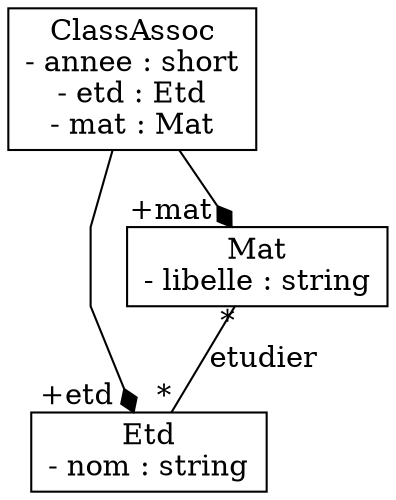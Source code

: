 # generated from C:/Program Files (x86)/umbrello/share/apps/umbrello/layouts/class-export.desktop
digraph G {
	graph [splines=polyline,rankdir=TB,outputorder=nodesfirst,ranksep=0.5,nodesep=0.5];
"Qb7XI3Q2cHlS" [shape=box,label="Etd\n- nom : string",width="1.13889",height="0.513889"];
"yedv54eo4O4w" [shape=box,label="Mat\n- libelle : string",width="1.25",height="0.513889"];
"L0Ty9oopi6Y0" [shape=box,label="ClassAssoc\n- annee : short\n- etd : Etd\n- mat : Mat",width="1.23611",height="0.930556"];
"yedv54eo4O4w" -> "Qb7XI3Q2cHlS" [weight=0.001,arrowhead=none,label="etudier",headlabel="  *",taillabel="  *"];
"L0Ty9oopi6Y0" -> "Qb7XI3Q2cHlS" [weight=0.001,arrowhead=diamonds,label="",headlabel="+etd  ",taillabel="  "];
"L0Ty9oopi6Y0" -> "yedv54eo4O4w" [weight=0.001,arrowhead=diamonds,label="",headlabel="+mat  ",taillabel="  "];

}
